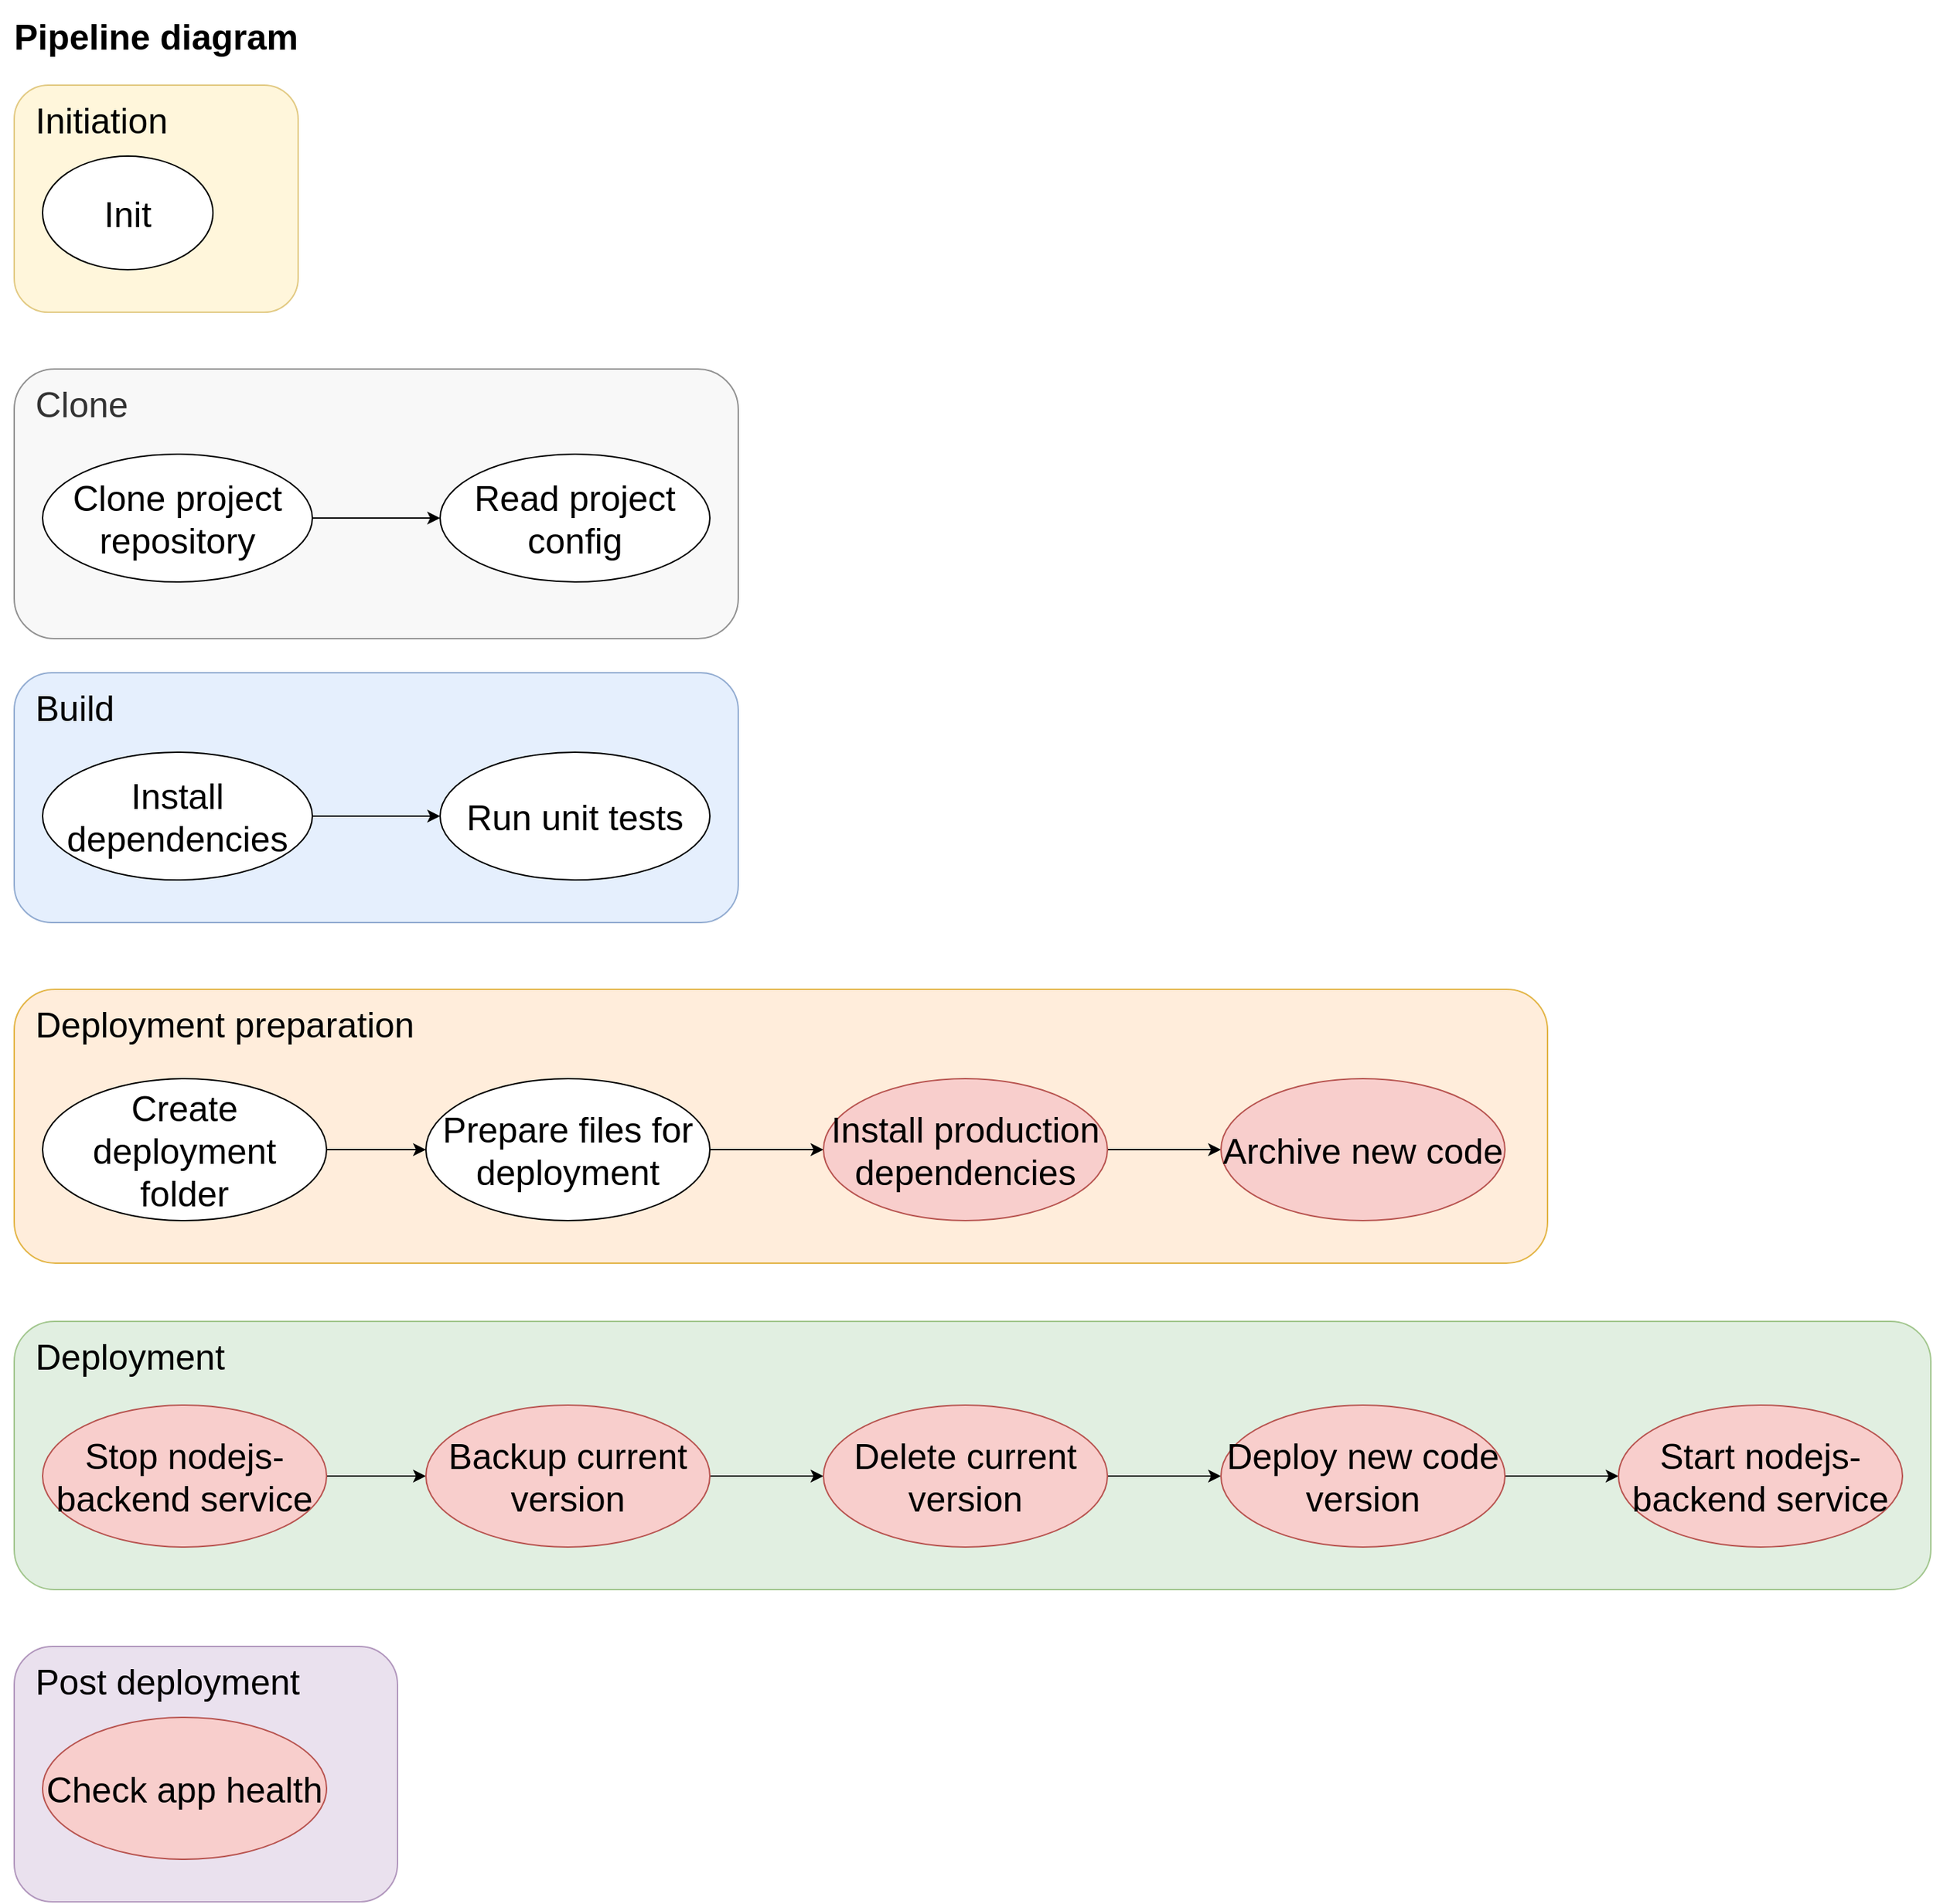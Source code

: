 <mxfile version="16.4.11" type="device"><diagram id="kxJIiY0QIDJfX66LbqCa" name="Page-1"><mxGraphModel dx="1684" dy="899" grid="1" gridSize="10" guides="1" tooltips="1" connect="1" arrows="1" fold="1" page="1" pageScale="1" pageWidth="1169" pageHeight="827" math="0" shadow="0"><root><mxCell id="0"/><mxCell id="1" parent="0"/><mxCell id="BQEeIFAX-ZNBw_XoLYFu-1" value="Pipeline diagram" style="text;html=1;strokeColor=none;fillColor=none;align=center;verticalAlign=middle;whiteSpace=wrap;rounded=0;fontSize=25;fontStyle=1" parent="1" vertex="1"><mxGeometry width="220" height="50" as="geometry"/></mxCell><mxCell id="4ls8hOl6Aox10tftew1Z-1" value="Initiation" style="rounded=1;whiteSpace=wrap;html=1;fontSize=25;verticalAlign=top;align=left;spacingLeft=10;spacing=5;fillColor=#fff2cc;strokeColor=#d6b656;opacity=70;" parent="1" vertex="1"><mxGeometry x="10" y="60" width="200" height="160" as="geometry"/></mxCell><mxCell id="4ls8hOl6Aox10tftew1Z-2" value="Clone" style="rounded=1;whiteSpace=wrap;html=1;fontSize=25;verticalAlign=top;align=left;spacingLeft=10;spacing=5;fillColor=#f5f5f5;strokeColor=#666666;opacity=70;fontColor=#333333;" parent="1" vertex="1"><mxGeometry x="10" y="260" width="510" height="190" as="geometry"/></mxCell><mxCell id="4ls8hOl6Aox10tftew1Z-3" value="Build" style="rounded=1;whiteSpace=wrap;html=1;fontSize=25;verticalAlign=top;align=left;spacingLeft=10;spacing=5;fillColor=#dae8fc;strokeColor=#6c8ebf;opacity=70;" parent="1" vertex="1"><mxGeometry x="10" y="474" width="510" height="176" as="geometry"/></mxCell><mxCell id="4ls8hOl6Aox10tftew1Z-4" value="Deployment preparation" style="rounded=1;whiteSpace=wrap;html=1;fontSize=25;verticalAlign=top;align=left;spacingLeft=10;spacing=5;fillColor=#ffe6cc;strokeColor=#d79b00;opacity=70;" parent="1" vertex="1"><mxGeometry x="10" y="697" width="1080" height="193" as="geometry"/></mxCell><mxCell id="4ls8hOl6Aox10tftew1Z-5" value="Deployment" style="rounded=1;whiteSpace=wrap;html=1;fontSize=25;verticalAlign=top;align=left;spacingLeft=10;spacing=5;fillColor=#d5e8d4;strokeColor=#82b366;opacity=70;" parent="1" vertex="1"><mxGeometry x="10" y="931" width="1350" height="189" as="geometry"/></mxCell><mxCell id="4ls8hOl6Aox10tftew1Z-6" value="Post deployment" style="rounded=1;whiteSpace=wrap;html=1;fontSize=25;verticalAlign=top;align=left;spacingLeft=10;spacing=5;fillColor=#e1d5e7;strokeColor=#9673a6;opacity=70;" parent="1" vertex="1"><mxGeometry x="10" y="1160" width="270" height="180" as="geometry"/></mxCell><mxCell id="4ls8hOl6Aox10tftew1Z-7" value="Init" style="ellipse;whiteSpace=wrap;html=1;fontSize=25;" parent="1" vertex="1"><mxGeometry x="30" y="110" width="120" height="80" as="geometry"/></mxCell><mxCell id="4ls8hOl6Aox10tftew1Z-13" value="" style="edgeStyle=orthogonalEdgeStyle;rounded=0;orthogonalLoop=1;jettySize=auto;html=1;fontSize=25;" parent="1" source="4ls8hOl6Aox10tftew1Z-8" target="4ls8hOl6Aox10tftew1Z-12" edge="1"><mxGeometry relative="1" as="geometry"/></mxCell><mxCell id="4ls8hOl6Aox10tftew1Z-8" value="Clone project repository" style="ellipse;whiteSpace=wrap;html=1;fontSize=25;" parent="1" vertex="1"><mxGeometry x="30" y="320" width="190" height="90" as="geometry"/></mxCell><mxCell id="4ls8hOl6Aox10tftew1Z-12" value="Read project config" style="ellipse;whiteSpace=wrap;html=1;fontSize=25;" parent="1" vertex="1"><mxGeometry x="310" y="320" width="190" height="90" as="geometry"/></mxCell><mxCell id="4ls8hOl6Aox10tftew1Z-16" value="" style="edgeStyle=orthogonalEdgeStyle;rounded=0;orthogonalLoop=1;jettySize=auto;html=1;fontSize=25;" parent="1" source="4ls8hOl6Aox10tftew1Z-14" target="4ls8hOl6Aox10tftew1Z-15" edge="1"><mxGeometry relative="1" as="geometry"/></mxCell><mxCell id="4ls8hOl6Aox10tftew1Z-14" value="Install dependencies" style="ellipse;whiteSpace=wrap;html=1;fontSize=25;" parent="1" vertex="1"><mxGeometry x="30" y="530" width="190" height="90" as="geometry"/></mxCell><mxCell id="4ls8hOl6Aox10tftew1Z-15" value="Run unit tests" style="ellipse;whiteSpace=wrap;html=1;fontSize=25;" parent="1" vertex="1"><mxGeometry x="310" y="530" width="190" height="90" as="geometry"/></mxCell><mxCell id="4ls8hOl6Aox10tftew1Z-19" value="" style="edgeStyle=orthogonalEdgeStyle;rounded=0;orthogonalLoop=1;jettySize=auto;html=1;fontSize=25;" parent="1" source="4ls8hOl6Aox10tftew1Z-17" target="4ls8hOl6Aox10tftew1Z-18" edge="1"><mxGeometry relative="1" as="geometry"/></mxCell><mxCell id="4ls8hOl6Aox10tftew1Z-17" value="Create deployment folder" style="ellipse;whiteSpace=wrap;html=1;fontSize=25;" parent="1" vertex="1"><mxGeometry x="30" y="760" width="200" height="100" as="geometry"/></mxCell><mxCell id="4ls8hOl6Aox10tftew1Z-21" value="" style="edgeStyle=orthogonalEdgeStyle;rounded=0;orthogonalLoop=1;jettySize=auto;html=1;fontSize=25;" parent="1" source="4ls8hOl6Aox10tftew1Z-18" target="4ls8hOl6Aox10tftew1Z-20" edge="1"><mxGeometry relative="1" as="geometry"/></mxCell><mxCell id="4ls8hOl6Aox10tftew1Z-18" value="Prepare files for deployment" style="ellipse;whiteSpace=wrap;html=1;fontSize=25;" parent="1" vertex="1"><mxGeometry x="300" y="760" width="200" height="100" as="geometry"/></mxCell><mxCell id="4ls8hOl6Aox10tftew1Z-23" value="" style="edgeStyle=orthogonalEdgeStyle;rounded=0;orthogonalLoop=1;jettySize=auto;html=1;fontSize=25;" parent="1" source="4ls8hOl6Aox10tftew1Z-20" target="4ls8hOl6Aox10tftew1Z-22" edge="1"><mxGeometry relative="1" as="geometry"/></mxCell><mxCell id="4ls8hOl6Aox10tftew1Z-20" value="Install production dependencies" style="ellipse;whiteSpace=wrap;html=1;fontSize=25;fillColor=#f8cecc;strokeColor=#b85450;" parent="1" vertex="1"><mxGeometry x="580" y="760" width="200" height="100" as="geometry"/></mxCell><mxCell id="4ls8hOl6Aox10tftew1Z-22" value="Archive new code" style="ellipse;whiteSpace=wrap;html=1;fontSize=25;fillColor=#f8cecc;strokeColor=#b85450;" parent="1" vertex="1"><mxGeometry x="860" y="760" width="200" height="100" as="geometry"/></mxCell><mxCell id="4ls8hOl6Aox10tftew1Z-24" value="" style="edgeStyle=orthogonalEdgeStyle;rounded=0;orthogonalLoop=1;jettySize=auto;html=1;fontSize=25;" parent="1" source="4ls8hOl6Aox10tftew1Z-25" target="4ls8hOl6Aox10tftew1Z-27" edge="1"><mxGeometry relative="1" as="geometry"/></mxCell><mxCell id="4ls8hOl6Aox10tftew1Z-25" value="Stop nodejs-backend service" style="ellipse;whiteSpace=wrap;html=1;fontSize=25;fillColor=#f8cecc;strokeColor=#b85450;" parent="1" vertex="1"><mxGeometry x="30" y="990" width="200" height="100" as="geometry"/></mxCell><mxCell id="4ls8hOl6Aox10tftew1Z-26" value="" style="edgeStyle=orthogonalEdgeStyle;rounded=0;orthogonalLoop=1;jettySize=auto;html=1;fontSize=25;" parent="1" source="4ls8hOl6Aox10tftew1Z-27" target="4ls8hOl6Aox10tftew1Z-29" edge="1"><mxGeometry relative="1" as="geometry"/></mxCell><mxCell id="4ls8hOl6Aox10tftew1Z-27" value="Backup current version" style="ellipse;whiteSpace=wrap;html=1;fontSize=25;fillColor=#f8cecc;strokeColor=#b85450;" parent="1" vertex="1"><mxGeometry x="300" y="990" width="200" height="100" as="geometry"/></mxCell><mxCell id="4ls8hOl6Aox10tftew1Z-28" value="" style="edgeStyle=orthogonalEdgeStyle;rounded=0;orthogonalLoop=1;jettySize=auto;html=1;fontSize=25;" parent="1" source="4ls8hOl6Aox10tftew1Z-29" target="4ls8hOl6Aox10tftew1Z-30" edge="1"><mxGeometry relative="1" as="geometry"/></mxCell><mxCell id="4ls8hOl6Aox10tftew1Z-29" value="Delete current version" style="ellipse;whiteSpace=wrap;html=1;fontSize=25;fillColor=#f8cecc;strokeColor=#b85450;" parent="1" vertex="1"><mxGeometry x="580" y="990" width="200" height="100" as="geometry"/></mxCell><mxCell id="4ls8hOl6Aox10tftew1Z-32" value="" style="edgeStyle=orthogonalEdgeStyle;rounded=0;orthogonalLoop=1;jettySize=auto;html=1;fontSize=25;" parent="1" source="4ls8hOl6Aox10tftew1Z-30" target="4ls8hOl6Aox10tftew1Z-31" edge="1"><mxGeometry relative="1" as="geometry"/></mxCell><mxCell id="4ls8hOl6Aox10tftew1Z-30" value="Deploy new code version" style="ellipse;whiteSpace=wrap;html=1;fontSize=25;fillColor=#f8cecc;strokeColor=#b85450;" parent="1" vertex="1"><mxGeometry x="860" y="990" width="200" height="100" as="geometry"/></mxCell><mxCell id="4ls8hOl6Aox10tftew1Z-31" value="Start nodejs-backend service" style="ellipse;whiteSpace=wrap;html=1;fontSize=25;fillColor=#f8cecc;strokeColor=#b85450;" parent="1" vertex="1"><mxGeometry x="1140" y="990" width="200" height="100" as="geometry"/></mxCell><mxCell id="4ls8hOl6Aox10tftew1Z-33" value="Check app health" style="ellipse;whiteSpace=wrap;html=1;fontSize=25;fillColor=#f8cecc;strokeColor=#b85450;" parent="1" vertex="1"><mxGeometry x="30" y="1210" width="200" height="100" as="geometry"/></mxCell></root></mxGraphModel></diagram></mxfile>